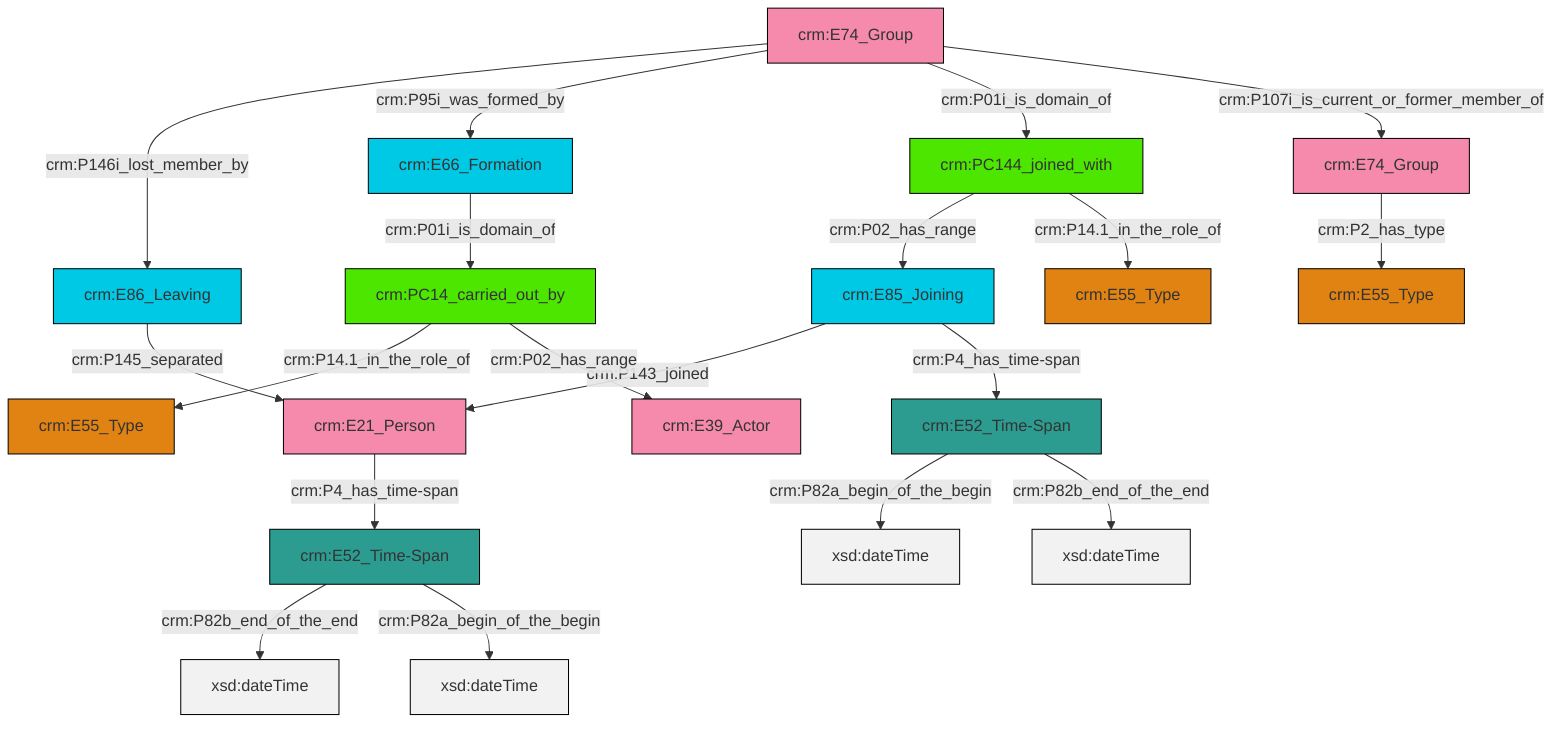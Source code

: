 graph TD
classDef Literal fill:#f2f2f2,stroke:#000000;
classDef CRM_Entity fill:#FFFFFF,stroke:#000000;
classDef Temporal_Entity fill:#00C9E6, stroke:#000000;
classDef Type fill:#E18312, stroke:#000000;
classDef Time-Span fill:#2C9C91, stroke:#000000;
classDef Appellation fill:#FFEB7F, stroke:#000000;
classDef Place fill:#008836, stroke:#000000;
classDef Persistent_Item fill:#B266B2, stroke:#000000;
classDef Conceptual_Object fill:#FFD700, stroke:#000000;
classDef Physical_Thing fill:#D2B48C, stroke:#000000;
classDef Actor fill:#f58aad, stroke:#000000;
classDef PC_Classes fill:#4ce600, stroke:#000000;
classDef Multi fill:#cccccc,stroke:#000000;

6["crm:E74_Group"]:::Actor -->|crm:P146i_lost_member_by| 7["crm:E86_Leaving"]:::Temporal_Entity
7["crm:E86_Leaving"]:::Temporal_Entity -->|crm:P145_separated| 10["crm:E21_Person"]:::Actor
11["crm:PC144_joined_with"]:::PC_Classes -->|crm:P02_has_range| 8["crm:E85_Joining"]:::Temporal_Entity
12["crm:E74_Group"]:::Actor -->|crm:P2_has_type| 13["crm:E55_Type"]:::Type
14["crm:E66_Formation"]:::Temporal_Entity -->|crm:P01i_is_domain_of| 0["crm:PC14_carried_out_by"]:::PC_Classes
0["crm:PC14_carried_out_by"]:::PC_Classes -->|crm:P14.1_in_the_role_of| 15["crm:E55_Type"]:::Type
6["crm:E74_Group"]:::Actor -->|crm:P95i_was_formed_by| 14["crm:E66_Formation"]:::Temporal_Entity
6["crm:E74_Group"]:::Actor -->|crm:P01i_is_domain_of| 11["crm:PC144_joined_with"]:::PC_Classes
10["crm:E21_Person"]:::Actor -->|crm:P4_has_time-span| 2["crm:E52_Time-Span"]:::Time-Span
8["crm:E85_Joining"]:::Temporal_Entity -->|crm:P143_joined| 10["crm:E21_Person"]:::Actor
24["crm:E52_Time-Span"]:::Time-Span -->|crm:P82a_begin_of_the_begin| 25[xsd:dateTime]:::Literal
24["crm:E52_Time-Span"]:::Time-Span -->|crm:P82b_end_of_the_end| 26[xsd:dateTime]:::Literal
6["crm:E74_Group"]:::Actor -->|crm:P107i_is_current_or_former_member_of| 12["crm:E74_Group"]:::Actor
2["crm:E52_Time-Span"]:::Time-Span -->|crm:P82b_end_of_the_end| 30[xsd:dateTime]:::Literal
8["crm:E85_Joining"]:::Temporal_Entity -->|crm:P4_has_time-span| 24["crm:E52_Time-Span"]:::Time-Span
0["crm:PC14_carried_out_by"]:::PC_Classes -->|crm:P02_has_range| 18["crm:E39_Actor"]:::Actor
11["crm:PC144_joined_with"]:::PC_Classes -->|crm:P14.1_in_the_role_of| 4["crm:E55_Type"]:::Type
2["crm:E52_Time-Span"]:::Time-Span -->|crm:P82a_begin_of_the_begin| 34[xsd:dateTime]:::Literal